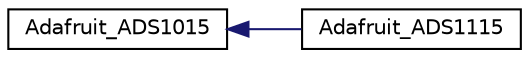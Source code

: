 digraph "Graphical Class Hierarchy"
{
  edge [fontname="Helvetica",fontsize="10",labelfontname="Helvetica",labelfontsize="10"];
  node [fontname="Helvetica",fontsize="10",shape=record];
  rankdir="LR";
  Node0 [label="Adafruit_ADS1015",height=0.2,width=0.4,color="black", fillcolor="white", style="filled",URL="$classAdafruit__ADS1015.html"];
  Node0 -> Node1 [dir="back",color="midnightblue",fontsize="10",style="solid",fontname="Helvetica"];
  Node1 [label="Adafruit_ADS1115",height=0.2,width=0.4,color="black", fillcolor="white", style="filled",URL="$classAdafruit__ADS1115.html"];
}
